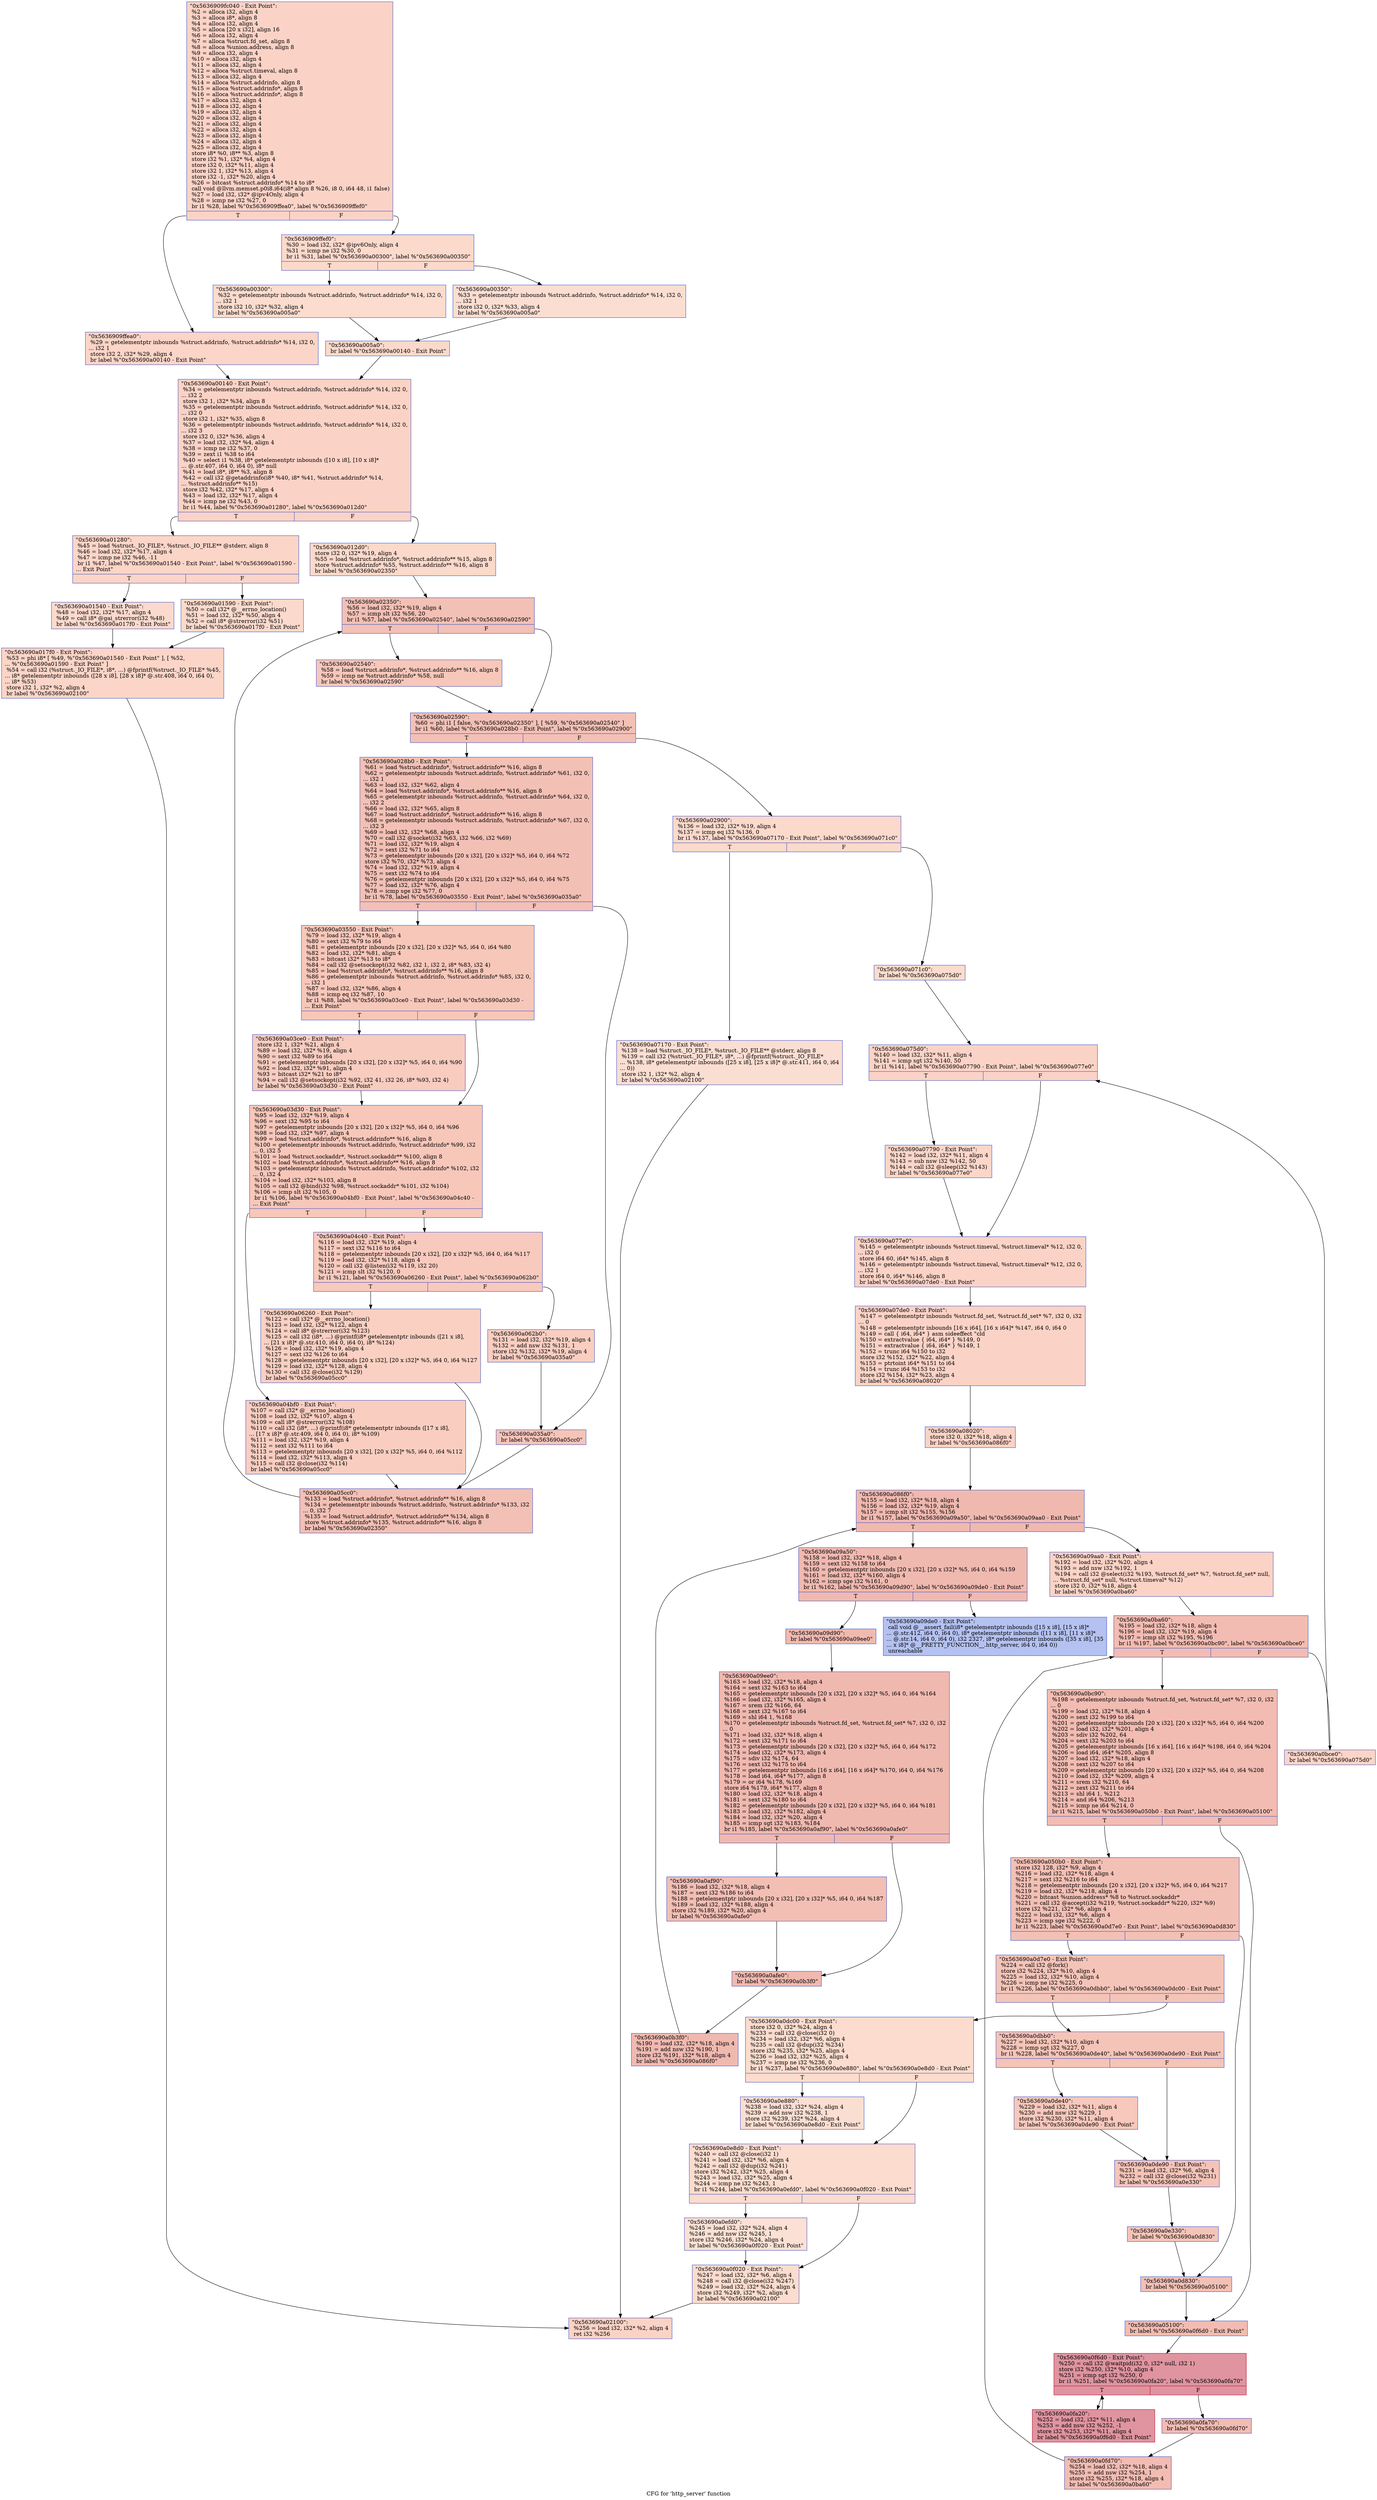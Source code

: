digraph "CFG for 'http_server' function" {
	label="CFG for 'http_server' function";

	Node0x5636909fc040 [shape=record,color="#3d50c3ff", style=filled, fillcolor="#f59c7d70",label="{\"0x5636909fc040 - Exit Point\":\l  %2 = alloca i32, align 4\l  %3 = alloca i8*, align 8\l  %4 = alloca i32, align 4\l  %5 = alloca [20 x i32], align 16\l  %6 = alloca i32, align 4\l  %7 = alloca %struct.fd_set, align 8\l  %8 = alloca %union.address, align 8\l  %9 = alloca i32, align 4\l  %10 = alloca i32, align 4\l  %11 = alloca i32, align 4\l  %12 = alloca %struct.timeval, align 8\l  %13 = alloca i32, align 4\l  %14 = alloca %struct.addrinfo, align 8\l  %15 = alloca %struct.addrinfo*, align 8\l  %16 = alloca %struct.addrinfo*, align 8\l  %17 = alloca i32, align 4\l  %18 = alloca i32, align 4\l  %19 = alloca i32, align 4\l  %20 = alloca i32, align 4\l  %21 = alloca i32, align 4\l  %22 = alloca i32, align 4\l  %23 = alloca i32, align 4\l  %24 = alloca i32, align 4\l  %25 = alloca i32, align 4\l  store i8* %0, i8** %3, align 8\l  store i32 %1, i32* %4, align 4\l  store i32 0, i32* %11, align 4\l  store i32 1, i32* %13, align 4\l  store i32 -1, i32* %20, align 4\l  %26 = bitcast %struct.addrinfo* %14 to i8*\l  call void @llvm.memset.p0i8.i64(i8* align 8 %26, i8 0, i64 48, i1 false)\l  %27 = load i32, i32* @ipv4Only, align 4\l  %28 = icmp ne i32 %27, 0\l  br i1 %28, label %\"0x5636909ffea0\", label %\"0x5636909ffef0\"\l|{<s0>T|<s1>F}}"];
	Node0x5636909fc040:s0 -> Node0x5636909ffea0;
	Node0x5636909fc040:s1 -> Node0x5636909ffef0;
	Node0x5636909ffea0 [shape=record,color="#3d50c3ff", style=filled, fillcolor="#f5a08170",label="{\"0x5636909ffea0\":                                 \l  %29 = getelementptr inbounds %struct.addrinfo, %struct.addrinfo* %14, i32 0,\l... i32 1\l  store i32 2, i32* %29, align 4\l  br label %\"0x563690a00140 - Exit Point\"\l}"];
	Node0x5636909ffea0 -> Node0x563690a00140;
	Node0x5636909ffef0 [shape=record,color="#3d50c3ff", style=filled, fillcolor="#f7a88970",label="{\"0x5636909ffef0\":                                 \l  %30 = load i32, i32* @ipv6Only, align 4\l  %31 = icmp ne i32 %30, 0\l  br i1 %31, label %\"0x563690a00300\", label %\"0x563690a00350\"\l|{<s0>T|<s1>F}}"];
	Node0x5636909ffef0:s0 -> Node0x563690a00300;
	Node0x5636909ffef0:s1 -> Node0x563690a00350;
	Node0x563690a00300 [shape=record,color="#3d50c3ff", style=filled, fillcolor="#f7af9170",label="{\"0x563690a00300\":                                 \l  %32 = getelementptr inbounds %struct.addrinfo, %struct.addrinfo* %14, i32 0,\l... i32 1\l  store i32 10, i32* %32, align 4\l  br label %\"0x563690a005a0\"\l}"];
	Node0x563690a00300 -> Node0x563690a005a0;
	Node0x563690a00350 [shape=record,color="#3d50c3ff", style=filled, fillcolor="#f7b59970",label="{\"0x563690a00350\":                                 \l  %33 = getelementptr inbounds %struct.addrinfo, %struct.addrinfo* %14, i32 0,\l... i32 1\l  store i32 0, i32* %33, align 4\l  br label %\"0x563690a005a0\"\l}"];
	Node0x563690a00350 -> Node0x563690a005a0;
	Node0x563690a005a0 [shape=record,color="#3d50c3ff", style=filled, fillcolor="#f7a88970",label="{\"0x563690a005a0\":                                 \l  br label %\"0x563690a00140 - Exit Point\"\l}"];
	Node0x563690a005a0 -> Node0x563690a00140;
	Node0x563690a00140 [shape=record,color="#3d50c3ff", style=filled, fillcolor="#f59c7d70",label="{\"0x563690a00140 - Exit Point\":                    \l  %34 = getelementptr inbounds %struct.addrinfo, %struct.addrinfo* %14, i32 0,\l... i32 2\l  store i32 1, i32* %34, align 8\l  %35 = getelementptr inbounds %struct.addrinfo, %struct.addrinfo* %14, i32 0,\l... i32 0\l  store i32 1, i32* %35, align 8\l  %36 = getelementptr inbounds %struct.addrinfo, %struct.addrinfo* %14, i32 0,\l... i32 3\l  store i32 0, i32* %36, align 4\l  %37 = load i32, i32* %4, align 4\l  %38 = icmp ne i32 %37, 0\l  %39 = zext i1 %38 to i64\l  %40 = select i1 %38, i8* getelementptr inbounds ([10 x i8], [10 x i8]*\l... @.str.407, i64 0, i64 0), i8* null\l  %41 = load i8*, i8** %3, align 8\l  %42 = call i32 @getaddrinfo(i8* %40, i8* %41, %struct.addrinfo* %14,\l... %struct.addrinfo** %15)\l  store i32 %42, i32* %17, align 4\l  %43 = load i32, i32* %17, align 4\l  %44 = icmp ne i32 %43, 0\l  br i1 %44, label %\"0x563690a01280\", label %\"0x563690a012d0\"\l|{<s0>T|<s1>F}}"];
	Node0x563690a00140:s0 -> Node0x563690a01280;
	Node0x563690a00140:s1 -> Node0x563690a012d0;
	Node0x563690a01280 [shape=record,color="#3d50c3ff", style=filled, fillcolor="#f5a08170",label="{\"0x563690a01280\":                                 \l  %45 = load %struct._IO_FILE*, %struct._IO_FILE** @stderr, align 8\l  %46 = load i32, i32* %17, align 4\l  %47 = icmp ne i32 %46, -11\l  br i1 %47, label %\"0x563690a01540 - Exit Point\", label %\"0x563690a01590 -\l... Exit Point\"\l|{<s0>T|<s1>F}}"];
	Node0x563690a01280:s0 -> Node0x563690a01540;
	Node0x563690a01280:s1 -> Node0x563690a01590;
	Node0x563690a01540 [shape=record,color="#3d50c3ff", style=filled, fillcolor="#f7ac8e70",label="{\"0x563690a01540 - Exit Point\":                    \l  %48 = load i32, i32* %17, align 4\l  %49 = call i8* @gai_strerror(i32 %48)\l  br label %\"0x563690a017f0 - Exit Point\"\l}"];
	Node0x563690a01540 -> Node0x563690a017f0;
	Node0x563690a01590 [shape=record,color="#3d50c3ff", style=filled, fillcolor="#f7ac8e70",label="{\"0x563690a01590 - Exit Point\":                    \l  %50 = call i32* @__errno_location()\l  %51 = load i32, i32* %50, align 4\l  %52 = call i8* @strerror(i32 %51)\l  br label %\"0x563690a017f0 - Exit Point\"\l}"];
	Node0x563690a01590 -> Node0x563690a017f0;
	Node0x563690a017f0 [shape=record,color="#3d50c3ff", style=filled, fillcolor="#f5a08170",label="{\"0x563690a017f0 - Exit Point\":                    \l  %53 = phi i8* [ %49, %\"0x563690a01540 - Exit Point\" ], [ %52,\l... %\"0x563690a01590 - Exit Point\" ]\l  %54 = call i32 (%struct._IO_FILE*, i8*, ...) @fprintf(%struct._IO_FILE* %45,\l... i8* getelementptr inbounds ([28 x i8], [28 x i8]* @.str.408, i64 0, i64 0),\l... i8* %53)\l  store i32 1, i32* %2, align 4\l  br label %\"0x563690a02100\"\l}"];
	Node0x563690a017f0 -> Node0x563690a02100;
	Node0x563690a012d0 [shape=record,color="#3d50c3ff", style=filled, fillcolor="#f7a88970",label="{\"0x563690a012d0\":                                 \l  store i32 0, i32* %19, align 4\l  %55 = load %struct.addrinfo*, %struct.addrinfo** %15, align 8\l  store %struct.addrinfo* %55, %struct.addrinfo** %16, align 8\l  br label %\"0x563690a02350\"\l}"];
	Node0x563690a012d0 -> Node0x563690a02350;
	Node0x563690a02350 [shape=record,color="#3d50c3ff", style=filled, fillcolor="#e5705870",label="{\"0x563690a02350\":                                 \l  %56 = load i32, i32* %19, align 4\l  %57 = icmp slt i32 %56, 20\l  br i1 %57, label %\"0x563690a02540\", label %\"0x563690a02590\"\l|{<s0>T|<s1>F}}"];
	Node0x563690a02350:s0 -> Node0x563690a02540;
	Node0x563690a02350:s1 -> Node0x563690a02590;
	Node0x563690a02540 [shape=record,color="#3d50c3ff", style=filled, fillcolor="#ec7f6370",label="{\"0x563690a02540\":                                 \l  %58 = load %struct.addrinfo*, %struct.addrinfo** %16, align 8\l  %59 = icmp ne %struct.addrinfo* %58, null\l  br label %\"0x563690a02590\"\l}"];
	Node0x563690a02540 -> Node0x563690a02590;
	Node0x563690a02590 [shape=record,color="#3d50c3ff", style=filled, fillcolor="#e5705870",label="{\"0x563690a02590\":                                 \l  %60 = phi i1 [ false, %\"0x563690a02350\" ], [ %59, %\"0x563690a02540\" ]\l  br i1 %60, label %\"0x563690a028b0 - Exit Point\", label %\"0x563690a02900\"\l|{<s0>T|<s1>F}}"];
	Node0x563690a02590:s0 -> Node0x563690a028b0;
	Node0x563690a02590:s1 -> Node0x563690a02900;
	Node0x563690a028b0 [shape=record,color="#3d50c3ff", style=filled, fillcolor="#e5705870",label="{\"0x563690a028b0 - Exit Point\":                    \l  %61 = load %struct.addrinfo*, %struct.addrinfo** %16, align 8\l  %62 = getelementptr inbounds %struct.addrinfo, %struct.addrinfo* %61, i32 0,\l... i32 1\l  %63 = load i32, i32* %62, align 4\l  %64 = load %struct.addrinfo*, %struct.addrinfo** %16, align 8\l  %65 = getelementptr inbounds %struct.addrinfo, %struct.addrinfo* %64, i32 0,\l... i32 2\l  %66 = load i32, i32* %65, align 8\l  %67 = load %struct.addrinfo*, %struct.addrinfo** %16, align 8\l  %68 = getelementptr inbounds %struct.addrinfo, %struct.addrinfo* %67, i32 0,\l... i32 3\l  %69 = load i32, i32* %68, align 4\l  %70 = call i32 @socket(i32 %63, i32 %66, i32 %69)\l  %71 = load i32, i32* %19, align 4\l  %72 = sext i32 %71 to i64\l  %73 = getelementptr inbounds [20 x i32], [20 x i32]* %5, i64 0, i64 %72\l  store i32 %70, i32* %73, align 4\l  %74 = load i32, i32* %19, align 4\l  %75 = sext i32 %74 to i64\l  %76 = getelementptr inbounds [20 x i32], [20 x i32]* %5, i64 0, i64 %75\l  %77 = load i32, i32* %76, align 4\l  %78 = icmp sge i32 %77, 0\l  br i1 %78, label %\"0x563690a03550 - Exit Point\", label %\"0x563690a035a0\"\l|{<s0>T|<s1>F}}"];
	Node0x563690a028b0:s0 -> Node0x563690a03550;
	Node0x563690a028b0:s1 -> Node0x563690a035a0;
	Node0x563690a03550 [shape=record,color="#3d50c3ff", style=filled, fillcolor="#ec7f6370",label="{\"0x563690a03550 - Exit Point\":                    \l  %79 = load i32, i32* %19, align 4\l  %80 = sext i32 %79 to i64\l  %81 = getelementptr inbounds [20 x i32], [20 x i32]* %5, i64 0, i64 %80\l  %82 = load i32, i32* %81, align 4\l  %83 = bitcast i32* %13 to i8*\l  %84 = call i32 @setsockopt(i32 %82, i32 1, i32 2, i8* %83, i32 4)\l  %85 = load %struct.addrinfo*, %struct.addrinfo** %16, align 8\l  %86 = getelementptr inbounds %struct.addrinfo, %struct.addrinfo* %85, i32 0,\l... i32 1\l  %87 = load i32, i32* %86, align 4\l  %88 = icmp eq i32 %87, 10\l  br i1 %88, label %\"0x563690a03ce0 - Exit Point\", label %\"0x563690a03d30 -\l... Exit Point\"\l|{<s0>T|<s1>F}}"];
	Node0x563690a03550:s0 -> Node0x563690a03ce0;
	Node0x563690a03550:s1 -> Node0x563690a03d30;
	Node0x563690a03ce0 [shape=record,color="#3d50c3ff", style=filled, fillcolor="#f08b6e70",label="{\"0x563690a03ce0 - Exit Point\":                    \l  store i32 1, i32* %21, align 4\l  %89 = load i32, i32* %19, align 4\l  %90 = sext i32 %89 to i64\l  %91 = getelementptr inbounds [20 x i32], [20 x i32]* %5, i64 0, i64 %90\l  %92 = load i32, i32* %91, align 4\l  %93 = bitcast i32* %21 to i8*\l  %94 = call i32 @setsockopt(i32 %92, i32 41, i32 26, i8* %93, i32 4)\l  br label %\"0x563690a03d30 - Exit Point\"\l}"];
	Node0x563690a03ce0 -> Node0x563690a03d30;
	Node0x563690a03d30 [shape=record,color="#3d50c3ff", style=filled, fillcolor="#ec7f6370",label="{\"0x563690a03d30 - Exit Point\":                    \l  %95 = load i32, i32* %19, align 4\l  %96 = sext i32 %95 to i64\l  %97 = getelementptr inbounds [20 x i32], [20 x i32]* %5, i64 0, i64 %96\l  %98 = load i32, i32* %97, align 4\l  %99 = load %struct.addrinfo*, %struct.addrinfo** %16, align 8\l  %100 = getelementptr inbounds %struct.addrinfo, %struct.addrinfo* %99, i32\l... 0, i32 5\l  %101 = load %struct.sockaddr*, %struct.sockaddr** %100, align 8\l  %102 = load %struct.addrinfo*, %struct.addrinfo** %16, align 8\l  %103 = getelementptr inbounds %struct.addrinfo, %struct.addrinfo* %102, i32\l... 0, i32 4\l  %104 = load i32, i32* %103, align 8\l  %105 = call i32 @bind(i32 %98, %struct.sockaddr* %101, i32 %104)\l  %106 = icmp slt i32 %105, 0\l  br i1 %106, label %\"0x563690a04bf0 - Exit Point\", label %\"0x563690a04c40 -\l... Exit Point\"\l|{<s0>T|<s1>F}}"];
	Node0x563690a03d30:s0 -> Node0x563690a04bf0;
	Node0x563690a03d30:s1 -> Node0x563690a04c40;
	Node0x563690a04bf0 [shape=record,color="#3d50c3ff", style=filled, fillcolor="#f2907270",label="{\"0x563690a04bf0 - Exit Point\":                    \l  %107 = call i32* @__errno_location()\l  %108 = load i32, i32* %107, align 4\l  %109 = call i8* @strerror(i32 %108)\l  %110 = call i32 (i8*, ...) @printf(i8* getelementptr inbounds ([17 x i8],\l... [17 x i8]* @.str.409, i64 0, i64 0), i8* %109)\l  %111 = load i32, i32* %19, align 4\l  %112 = sext i32 %111 to i64\l  %113 = getelementptr inbounds [20 x i32], [20 x i32]* %5, i64 0, i64 %112\l  %114 = load i32, i32* %113, align 4\l  %115 = call i32 @close(i32 %114)\l  br label %\"0x563690a05cc0\"\l}"];
	Node0x563690a04bf0 -> Node0x563690a05cc0;
	Node0x563690a04c40 [shape=record,color="#3d50c3ff", style=filled, fillcolor="#ef886b70",label="{\"0x563690a04c40 - Exit Point\":                    \l  %116 = load i32, i32* %19, align 4\l  %117 = sext i32 %116 to i64\l  %118 = getelementptr inbounds [20 x i32], [20 x i32]* %5, i64 0, i64 %117\l  %119 = load i32, i32* %118, align 4\l  %120 = call i32 @listen(i32 %119, i32 20)\l  %121 = icmp slt i32 %120, 0\l  br i1 %121, label %\"0x563690a06260 - Exit Point\", label %\"0x563690a062b0\"\l|{<s0>T|<s1>F}}"];
	Node0x563690a04c40:s0 -> Node0x563690a06260;
	Node0x563690a04c40:s1 -> Node0x563690a062b0;
	Node0x563690a06260 [shape=record,color="#3d50c3ff", style=filled, fillcolor="#f3947570",label="{\"0x563690a06260 - Exit Point\":                    \l  %122 = call i32* @__errno_location()\l  %123 = load i32, i32* %122, align 4\l  %124 = call i8* @strerror(i32 %123)\l  %125 = call i32 (i8*, ...) @printf(i8* getelementptr inbounds ([21 x i8],\l... [21 x i8]* @.str.410, i64 0, i64 0), i8* %124)\l  %126 = load i32, i32* %19, align 4\l  %127 = sext i32 %126 to i64\l  %128 = getelementptr inbounds [20 x i32], [20 x i32]* %5, i64 0, i64 %127\l  %129 = load i32, i32* %128, align 4\l  %130 = call i32 @close(i32 %129)\l  br label %\"0x563690a05cc0\"\l}"];
	Node0x563690a06260 -> Node0x563690a05cc0;
	Node0x563690a062b0 [shape=record,color="#3d50c3ff", style=filled, fillcolor="#f2907270",label="{\"0x563690a062b0\":                                 \l  %131 = load i32, i32* %19, align 4\l  %132 = add nsw i32 %131, 1\l  store i32 %132, i32* %19, align 4\l  br label %\"0x563690a035a0\"\l}"];
	Node0x563690a062b0 -> Node0x563690a035a0;
	Node0x563690a035a0 [shape=record,color="#3d50c3ff", style=filled, fillcolor="#e97a5f70",label="{\"0x563690a035a0\":                                 \l  br label %\"0x563690a05cc0\"\l}"];
	Node0x563690a035a0 -> Node0x563690a05cc0;
	Node0x563690a05cc0 [shape=record,color="#3d50c3ff", style=filled, fillcolor="#e5705870",label="{\"0x563690a05cc0\":                                 \l  %133 = load %struct.addrinfo*, %struct.addrinfo** %16, align 8\l  %134 = getelementptr inbounds %struct.addrinfo, %struct.addrinfo* %133, i32\l... 0, i32 7\l  %135 = load %struct.addrinfo*, %struct.addrinfo** %134, align 8\l  store %struct.addrinfo* %135, %struct.addrinfo** %16, align 8\l  br label %\"0x563690a02350\"\l}"];
	Node0x563690a05cc0 -> Node0x563690a02350;
	Node0x563690a02900 [shape=record,color="#3d50c3ff", style=filled, fillcolor="#f7a88970",label="{\"0x563690a02900\":                                 \l  %136 = load i32, i32* %19, align 4\l  %137 = icmp eq i32 %136, 0\l  br i1 %137, label %\"0x563690a07170 - Exit Point\", label %\"0x563690a071c0\"\l|{<s0>T|<s1>F}}"];
	Node0x563690a02900:s0 -> Node0x563690a07170;
	Node0x563690a02900:s1 -> Node0x563690a071c0;
	Node0x563690a07170 [shape=record,color="#3d50c3ff", style=filled, fillcolor="#f7b59970",label="{\"0x563690a07170 - Exit Point\":                    \l  %138 = load %struct._IO_FILE*, %struct._IO_FILE** @stderr, align 8\l  %139 = call i32 (%struct._IO_FILE*, i8*, ...) @fprintf(%struct._IO_FILE*\l... %138, i8* getelementptr inbounds ([25 x i8], [25 x i8]* @.str.411, i64 0, i64\l... 0))\l  store i32 1, i32* %2, align 4\l  br label %\"0x563690a02100\"\l}"];
	Node0x563690a07170 -> Node0x563690a02100;
	Node0x563690a071c0 [shape=record,color="#3d50c3ff", style=filled, fillcolor="#f7af9170",label="{\"0x563690a071c0\":                                 \l  br label %\"0x563690a075d0\"\l}"];
	Node0x563690a071c0 -> Node0x563690a075d0;
	Node0x563690a075d0 [shape=record,color="#3d50c3ff", style=filled, fillcolor="#f59c7d70",label="{\"0x563690a075d0\":                                 \l  %140 = load i32, i32* %11, align 4\l  %141 = icmp sgt i32 %140, 50\l  br i1 %141, label %\"0x563690a07790 - Exit Point\", label %\"0x563690a077e0\"\l|{<s0>T|<s1>F}}"];
	Node0x563690a075d0:s0 -> Node0x563690a07790;
	Node0x563690a075d0:s1 -> Node0x563690a077e0;
	Node0x563690a07790 [shape=record,color="#3d50c3ff", style=filled, fillcolor="#f6a38570",label="{\"0x563690a07790 - Exit Point\":                    \l  %142 = load i32, i32* %11, align 4\l  %143 = sub nsw i32 %142, 50\l  %144 = call i32 @sleep(i32 %143)\l  br label %\"0x563690a077e0\"\l}"];
	Node0x563690a07790 -> Node0x563690a077e0;
	Node0x563690a077e0 [shape=record,color="#3d50c3ff", style=filled, fillcolor="#f59c7d70",label="{\"0x563690a077e0\":                                 \l  %145 = getelementptr inbounds %struct.timeval, %struct.timeval* %12, i32 0,\l... i32 0\l  store i64 60, i64* %145, align 8\l  %146 = getelementptr inbounds %struct.timeval, %struct.timeval* %12, i32 0,\l... i32 1\l  store i64 0, i64* %146, align 8\l  br label %\"0x563690a07de0 - Exit Point\"\l}"];
	Node0x563690a077e0 -> Node0x563690a07de0;
	Node0x563690a07de0 [shape=record,color="#3d50c3ff", style=filled, fillcolor="#f59c7d70",label="{\"0x563690a07de0 - Exit Point\":                    \l  %147 = getelementptr inbounds %struct.fd_set, %struct.fd_set* %7, i32 0, i32\l... 0\l  %148 = getelementptr inbounds [16 x i64], [16 x i64]* %147, i64 0, i64 0\l  %149 = call \{ i64, i64* \} asm sideeffect \"cld\l  %150 = extractvalue \{ i64, i64* \} %149, 0\l  %151 = extractvalue \{ i64, i64* \} %149, 1\l  %152 = trunc i64 %150 to i32\l  store i32 %152, i32* %22, align 4\l  %153 = ptrtoint i64* %151 to i64\l  %154 = trunc i64 %153 to i32\l  store i32 %154, i32* %23, align 4\l  br label %\"0x563690a08020\"\l}"];
	Node0x563690a07de0 -> Node0x563690a08020;
	Node0x563690a08020 [shape=record,color="#3d50c3ff", style=filled, fillcolor="#f59c7d70",label="{\"0x563690a08020\":                                 \l  store i32 0, i32* %18, align 4\l  br label %\"0x563690a086f0\"\l}"];
	Node0x563690a08020 -> Node0x563690a086f0;
	Node0x563690a086f0 [shape=record,color="#3d50c3ff", style=filled, fillcolor="#de614d70",label="{\"0x563690a086f0\":                                 \l  %155 = load i32, i32* %18, align 4\l  %156 = load i32, i32* %19, align 4\l  %157 = icmp slt i32 %155, %156\l  br i1 %157, label %\"0x563690a09a50\", label %\"0x563690a09aa0 - Exit Point\"\l|{<s0>T|<s1>F}}"];
	Node0x563690a086f0:s0 -> Node0x563690a09a50;
	Node0x563690a086f0:s1 -> Node0x563690a09aa0;
	Node0x563690a09a50 [shape=record,color="#3d50c3ff", style=filled, fillcolor="#de614d70",label="{\"0x563690a09a50\":                                 \l  %158 = load i32, i32* %18, align 4\l  %159 = sext i32 %158 to i64\l  %160 = getelementptr inbounds [20 x i32], [20 x i32]* %5, i64 0, i64 %159\l  %161 = load i32, i32* %160, align 4\l  %162 = icmp sge i32 %161, 0\l  br i1 %162, label %\"0x563690a09d90\", label %\"0x563690a09de0 - Exit Point\"\l|{<s0>T|<s1>F}}"];
	Node0x563690a09a50:s0 -> Node0x563690a09d90;
	Node0x563690a09a50:s1 -> Node0x563690a09de0;
	Node0x563690a09d90 [shape=record,color="#3d50c3ff", style=filled, fillcolor="#de614d70",label="{\"0x563690a09d90\":                                 \l  br label %\"0x563690a09ee0\"\l}"];
	Node0x563690a09d90 -> Node0x563690a09ee0;
	Node0x563690a09de0 [shape=record,color="#3d50c3ff", style=filled, fillcolor="#5572df70",label="{\"0x563690a09de0 - Exit Point\":                    \l  call void @__assert_fail(i8* getelementptr inbounds ([15 x i8], [15 x i8]*\l... @.str.412, i64 0, i64 0), i8* getelementptr inbounds ([11 x i8], [11 x i8]*\l... @.str.14, i64 0, i64 0), i32 2327, i8* getelementptr inbounds ([35 x i8], [35\l... x i8]* @__PRETTY_FUNCTION__.http_server, i64 0, i64 0))\l  unreachable\l}"];
	Node0x563690a09ee0 [shape=record,color="#3d50c3ff", style=filled, fillcolor="#de614d70",label="{\"0x563690a09ee0\":                                 \l  %163 = load i32, i32* %18, align 4\l  %164 = sext i32 %163 to i64\l  %165 = getelementptr inbounds [20 x i32], [20 x i32]* %5, i64 0, i64 %164\l  %166 = load i32, i32* %165, align 4\l  %167 = srem i32 %166, 64\l  %168 = zext i32 %167 to i64\l  %169 = shl i64 1, %168\l  %170 = getelementptr inbounds %struct.fd_set, %struct.fd_set* %7, i32 0, i32\l... 0\l  %171 = load i32, i32* %18, align 4\l  %172 = sext i32 %171 to i64\l  %173 = getelementptr inbounds [20 x i32], [20 x i32]* %5, i64 0, i64 %172\l  %174 = load i32, i32* %173, align 4\l  %175 = sdiv i32 %174, 64\l  %176 = sext i32 %175 to i64\l  %177 = getelementptr inbounds [16 x i64], [16 x i64]* %170, i64 0, i64 %176\l  %178 = load i64, i64* %177, align 8\l  %179 = or i64 %178, %169\l  store i64 %179, i64* %177, align 8\l  %180 = load i32, i32* %18, align 4\l  %181 = sext i32 %180 to i64\l  %182 = getelementptr inbounds [20 x i32], [20 x i32]* %5, i64 0, i64 %181\l  %183 = load i32, i32* %182, align 4\l  %184 = load i32, i32* %20, align 4\l  %185 = icmp sgt i32 %183, %184\l  br i1 %185, label %\"0x563690a0af90\", label %\"0x563690a0afe0\"\l|{<s0>T|<s1>F}}"];
	Node0x563690a09ee0:s0 -> Node0x563690a0af90;
	Node0x563690a09ee0:s1 -> Node0x563690a0afe0;
	Node0x563690a0af90 [shape=record,color="#3d50c3ff", style=filled, fillcolor="#e36c5570",label="{\"0x563690a0af90\":                                 \l  %186 = load i32, i32* %18, align 4\l  %187 = sext i32 %186 to i64\l  %188 = getelementptr inbounds [20 x i32], [20 x i32]* %5, i64 0, i64 %187\l  %189 = load i32, i32* %188, align 4\l  store i32 %189, i32* %20, align 4\l  br label %\"0x563690a0afe0\"\l}"];
	Node0x563690a0af90 -> Node0x563690a0afe0;
	Node0x563690a0afe0 [shape=record,color="#3d50c3ff", style=filled, fillcolor="#de614d70",label="{\"0x563690a0afe0\":                                 \l  br label %\"0x563690a0b3f0\"\l}"];
	Node0x563690a0afe0 -> Node0x563690a0b3f0;
	Node0x563690a0b3f0 [shape=record,color="#3d50c3ff", style=filled, fillcolor="#de614d70",label="{\"0x563690a0b3f0\":                                 \l  %190 = load i32, i32* %18, align 4\l  %191 = add nsw i32 %190, 1\l  store i32 %191, i32* %18, align 4\l  br label %\"0x563690a086f0\"\l}"];
	Node0x563690a0b3f0 -> Node0x563690a086f0;
	Node0x563690a09aa0 [shape=record,color="#3d50c3ff", style=filled, fillcolor="#f59c7d70",label="{\"0x563690a09aa0 - Exit Point\":                    \l  %192 = load i32, i32* %20, align 4\l  %193 = add nsw i32 %192, 1\l  %194 = call i32 @select(i32 %193, %struct.fd_set* %7, %struct.fd_set* null,\l... %struct.fd_set* null, %struct.timeval* %12)\l  store i32 0, i32* %18, align 4\l  br label %\"0x563690a0ba60\"\l}"];
	Node0x563690a09aa0 -> Node0x563690a0ba60;
	Node0x563690a0ba60 [shape=record,color="#3d50c3ff", style=filled, fillcolor="#e1675170",label="{\"0x563690a0ba60\":                                 \l  %195 = load i32, i32* %18, align 4\l  %196 = load i32, i32* %19, align 4\l  %197 = icmp slt i32 %195, %196\l  br i1 %197, label %\"0x563690a0bc90\", label %\"0x563690a0bce0\"\l|{<s0>T|<s1>F}}"];
	Node0x563690a0ba60:s0 -> Node0x563690a0bc90;
	Node0x563690a0ba60:s1 -> Node0x563690a0bce0;
	Node0x563690a0bc90 [shape=record,color="#3d50c3ff", style=filled, fillcolor="#e1675170",label="{\"0x563690a0bc90\":                                 \l  %198 = getelementptr inbounds %struct.fd_set, %struct.fd_set* %7, i32 0, i32\l... 0\l  %199 = load i32, i32* %18, align 4\l  %200 = sext i32 %199 to i64\l  %201 = getelementptr inbounds [20 x i32], [20 x i32]* %5, i64 0, i64 %200\l  %202 = load i32, i32* %201, align 4\l  %203 = sdiv i32 %202, 64\l  %204 = sext i32 %203 to i64\l  %205 = getelementptr inbounds [16 x i64], [16 x i64]* %198, i64 0, i64 %204\l  %206 = load i64, i64* %205, align 8\l  %207 = load i32, i32* %18, align 4\l  %208 = sext i32 %207 to i64\l  %209 = getelementptr inbounds [20 x i32], [20 x i32]* %5, i64 0, i64 %208\l  %210 = load i32, i32* %209, align 4\l  %211 = srem i32 %210, 64\l  %212 = zext i32 %211 to i64\l  %213 = shl i64 1, %212\l  %214 = and i64 %206, %213\l  %215 = icmp ne i64 %214, 0\l  br i1 %215, label %\"0x563690a050b0 - Exit Point\", label %\"0x563690a05100\"\l|{<s0>T|<s1>F}}"];
	Node0x563690a0bc90:s0 -> Node0x563690a050b0;
	Node0x563690a0bc90:s1 -> Node0x563690a05100;
	Node0x563690a050b0 [shape=record,color="#3d50c3ff", style=filled, fillcolor="#e5705870",label="{\"0x563690a050b0 - Exit Point\":                    \l  store i32 128, i32* %9, align 4\l  %216 = load i32, i32* %18, align 4\l  %217 = sext i32 %216 to i64\l  %218 = getelementptr inbounds [20 x i32], [20 x i32]* %5, i64 0, i64 %217\l  %219 = load i32, i32* %218, align 4\l  %220 = bitcast %union.address* %8 to %struct.sockaddr*\l  %221 = call i32 @accept(i32 %219, %struct.sockaddr* %220, i32* %9)\l  store i32 %221, i32* %6, align 4\l  %222 = load i32, i32* %6, align 4\l  %223 = icmp sge i32 %222, 0\l  br i1 %223, label %\"0x563690a0d7e0 - Exit Point\", label %\"0x563690a0d830\"\l|{<s0>T|<s1>F}}"];
	Node0x563690a050b0:s0 -> Node0x563690a0d7e0;
	Node0x563690a050b0:s1 -> Node0x563690a0d830;
	Node0x563690a0d7e0 [shape=record,color="#3d50c3ff", style=filled, fillcolor="#e97a5f70",label="{\"0x563690a0d7e0 - Exit Point\":                    \l  %224 = call i32 @fork()\l  store i32 %224, i32* %10, align 4\l  %225 = load i32, i32* %10, align 4\l  %226 = icmp ne i32 %225, 0\l  br i1 %226, label %\"0x563690a0dbb0\", label %\"0x563690a0dc00 - Exit Point\"\l|{<s0>T|<s1>F}}"];
	Node0x563690a0d7e0:s0 -> Node0x563690a0dbb0;
	Node0x563690a0d7e0:s1 -> Node0x563690a0dc00;
	Node0x563690a0dbb0 [shape=record,color="#3d50c3ff", style=filled, fillcolor="#e97a5f70",label="{\"0x563690a0dbb0\":                                 \l  %227 = load i32, i32* %10, align 4\l  %228 = icmp sgt i32 %227, 0\l  br i1 %228, label %\"0x563690a0de40\", label %\"0x563690a0de90 - Exit Point\"\l|{<s0>T|<s1>F}}"];
	Node0x563690a0dbb0:s0 -> Node0x563690a0de40;
	Node0x563690a0dbb0:s1 -> Node0x563690a0de90;
	Node0x563690a0de40 [shape=record,color="#3d50c3ff", style=filled, fillcolor="#ed836670",label="{\"0x563690a0de40\":                                 \l  %229 = load i32, i32* %11, align 4\l  %230 = add nsw i32 %229, 1\l  store i32 %230, i32* %11, align 4\l  br label %\"0x563690a0de90 - Exit Point\"\l}"];
	Node0x563690a0de40 -> Node0x563690a0de90;
	Node0x563690a0de90 [shape=record,color="#3d50c3ff", style=filled, fillcolor="#e97a5f70",label="{\"0x563690a0de90 - Exit Point\":                    \l  %231 = load i32, i32* %6, align 4\l  %232 = call i32 @close(i32 %231)\l  br label %\"0x563690a0e330\"\l}"];
	Node0x563690a0de90 -> Node0x563690a0e330;
	Node0x563690a0dc00 [shape=record,color="#3d50c3ff", style=filled, fillcolor="#f7af9170",label="{\"0x563690a0dc00 - Exit Point\":                    \l  store i32 0, i32* %24, align 4\l  %233 = call i32 @close(i32 0)\l  %234 = load i32, i32* %6, align 4\l  %235 = call i32 @dup(i32 %234)\l  store i32 %235, i32* %25, align 4\l  %236 = load i32, i32* %25, align 4\l  %237 = icmp ne i32 %236, 0\l  br i1 %237, label %\"0x563690a0e880\", label %\"0x563690a0e8d0 - Exit Point\"\l|{<s0>T|<s1>F}}"];
	Node0x563690a0dc00:s0 -> Node0x563690a0e880;
	Node0x563690a0dc00:s1 -> Node0x563690a0e8d0;
	Node0x563690a0e880 [shape=record,color="#3d50c3ff", style=filled, fillcolor="#f7b59970",label="{\"0x563690a0e880\":                                 \l  %238 = load i32, i32* %24, align 4\l  %239 = add nsw i32 %238, 1\l  store i32 %239, i32* %24, align 4\l  br label %\"0x563690a0e8d0 - Exit Point\"\l}"];
	Node0x563690a0e880 -> Node0x563690a0e8d0;
	Node0x563690a0e8d0 [shape=record,color="#3d50c3ff", style=filled, fillcolor="#f7af9170",label="{\"0x563690a0e8d0 - Exit Point\":                    \l  %240 = call i32 @close(i32 1)\l  %241 = load i32, i32* %6, align 4\l  %242 = call i32 @dup(i32 %241)\l  store i32 %242, i32* %25, align 4\l  %243 = load i32, i32* %25, align 4\l  %244 = icmp ne i32 %243, 1\l  br i1 %244, label %\"0x563690a0efd0\", label %\"0x563690a0f020 - Exit Point\"\l|{<s0>T|<s1>F}}"];
	Node0x563690a0e8d0:s0 -> Node0x563690a0efd0;
	Node0x563690a0e8d0:s1 -> Node0x563690a0f020;
	Node0x563690a0efd0 [shape=record,color="#3d50c3ff", style=filled, fillcolor="#f7b99e70",label="{\"0x563690a0efd0\":                                 \l  %245 = load i32, i32* %24, align 4\l  %246 = add nsw i32 %245, 1\l  store i32 %246, i32* %24, align 4\l  br label %\"0x563690a0f020 - Exit Point\"\l}"];
	Node0x563690a0efd0 -> Node0x563690a0f020;
	Node0x563690a0f020 [shape=record,color="#3d50c3ff", style=filled, fillcolor="#f7af9170",label="{\"0x563690a0f020 - Exit Point\":                    \l  %247 = load i32, i32* %6, align 4\l  %248 = call i32 @close(i32 %247)\l  %249 = load i32, i32* %24, align 4\l  store i32 %249, i32* %2, align 4\l  br label %\"0x563690a02100\"\l}"];
	Node0x563690a0f020 -> Node0x563690a02100;
	Node0x563690a0e330 [shape=record,color="#3d50c3ff", style=filled, fillcolor="#e97a5f70",label="{\"0x563690a0e330\":                                 \l  br label %\"0x563690a0d830\"\l}"];
	Node0x563690a0e330 -> Node0x563690a0d830;
	Node0x563690a0d830 [shape=record,color="#3d50c3ff", style=filled, fillcolor="#e5705870",label="{\"0x563690a0d830\":                                 \l  br label %\"0x563690a05100\"\l}"];
	Node0x563690a0d830 -> Node0x563690a05100;
	Node0x563690a05100 [shape=record,color="#3d50c3ff", style=filled, fillcolor="#e1675170",label="{\"0x563690a05100\":                                 \l  br label %\"0x563690a0f6d0 - Exit Point\"\l}"];
	Node0x563690a05100 -> Node0x563690a0f6d0;
	Node0x563690a0f6d0 [shape=record,color="#b70d28ff", style=filled, fillcolor="#b70d2870",label="{\"0x563690a0f6d0 - Exit Point\":                    \l  %250 = call i32 @waitpid(i32 0, i32* null, i32 1)\l  store i32 %250, i32* %10, align 4\l  %251 = icmp sgt i32 %250, 0\l  br i1 %251, label %\"0x563690a0fa20\", label %\"0x563690a0fa70\"\l|{<s0>T|<s1>F}}"];
	Node0x563690a0f6d0:s0 -> Node0x563690a0fa20;
	Node0x563690a0f6d0:s1 -> Node0x563690a0fa70;
	Node0x563690a0fa20 [shape=record,color="#b70d28ff", style=filled, fillcolor="#b70d2870",label="{\"0x563690a0fa20\":                                 \l  %252 = load i32, i32* %11, align 4\l  %253 = add nsw i32 %252, -1\l  store i32 %253, i32* %11, align 4\l  br label %\"0x563690a0f6d0 - Exit Point\"\l}"];
	Node0x563690a0fa20 -> Node0x563690a0f6d0;
	Node0x563690a0fa70 [shape=record,color="#3d50c3ff", style=filled, fillcolor="#e1675170",label="{\"0x563690a0fa70\":                                 \l  br label %\"0x563690a0fd70\"\l}"];
	Node0x563690a0fa70 -> Node0x563690a0fd70;
	Node0x563690a0fd70 [shape=record,color="#3d50c3ff", style=filled, fillcolor="#e1675170",label="{\"0x563690a0fd70\":                                 \l  %254 = load i32, i32* %18, align 4\l  %255 = add nsw i32 %254, 1\l  store i32 %255, i32* %18, align 4\l  br label %\"0x563690a0ba60\"\l}"];
	Node0x563690a0fd70 -> Node0x563690a0ba60;
	Node0x563690a0bce0 [shape=record,color="#3d50c3ff", style=filled, fillcolor="#f5a08170",label="{\"0x563690a0bce0\":                                 \l  br label %\"0x563690a075d0\"\l}"];
	Node0x563690a0bce0 -> Node0x563690a075d0;
	Node0x563690a02100 [shape=record,color="#3d50c3ff", style=filled, fillcolor="#f59c7d70",label="{\"0x563690a02100\":                                 \l  %256 = load i32, i32* %2, align 4\l  ret i32 %256\l}"];
}
